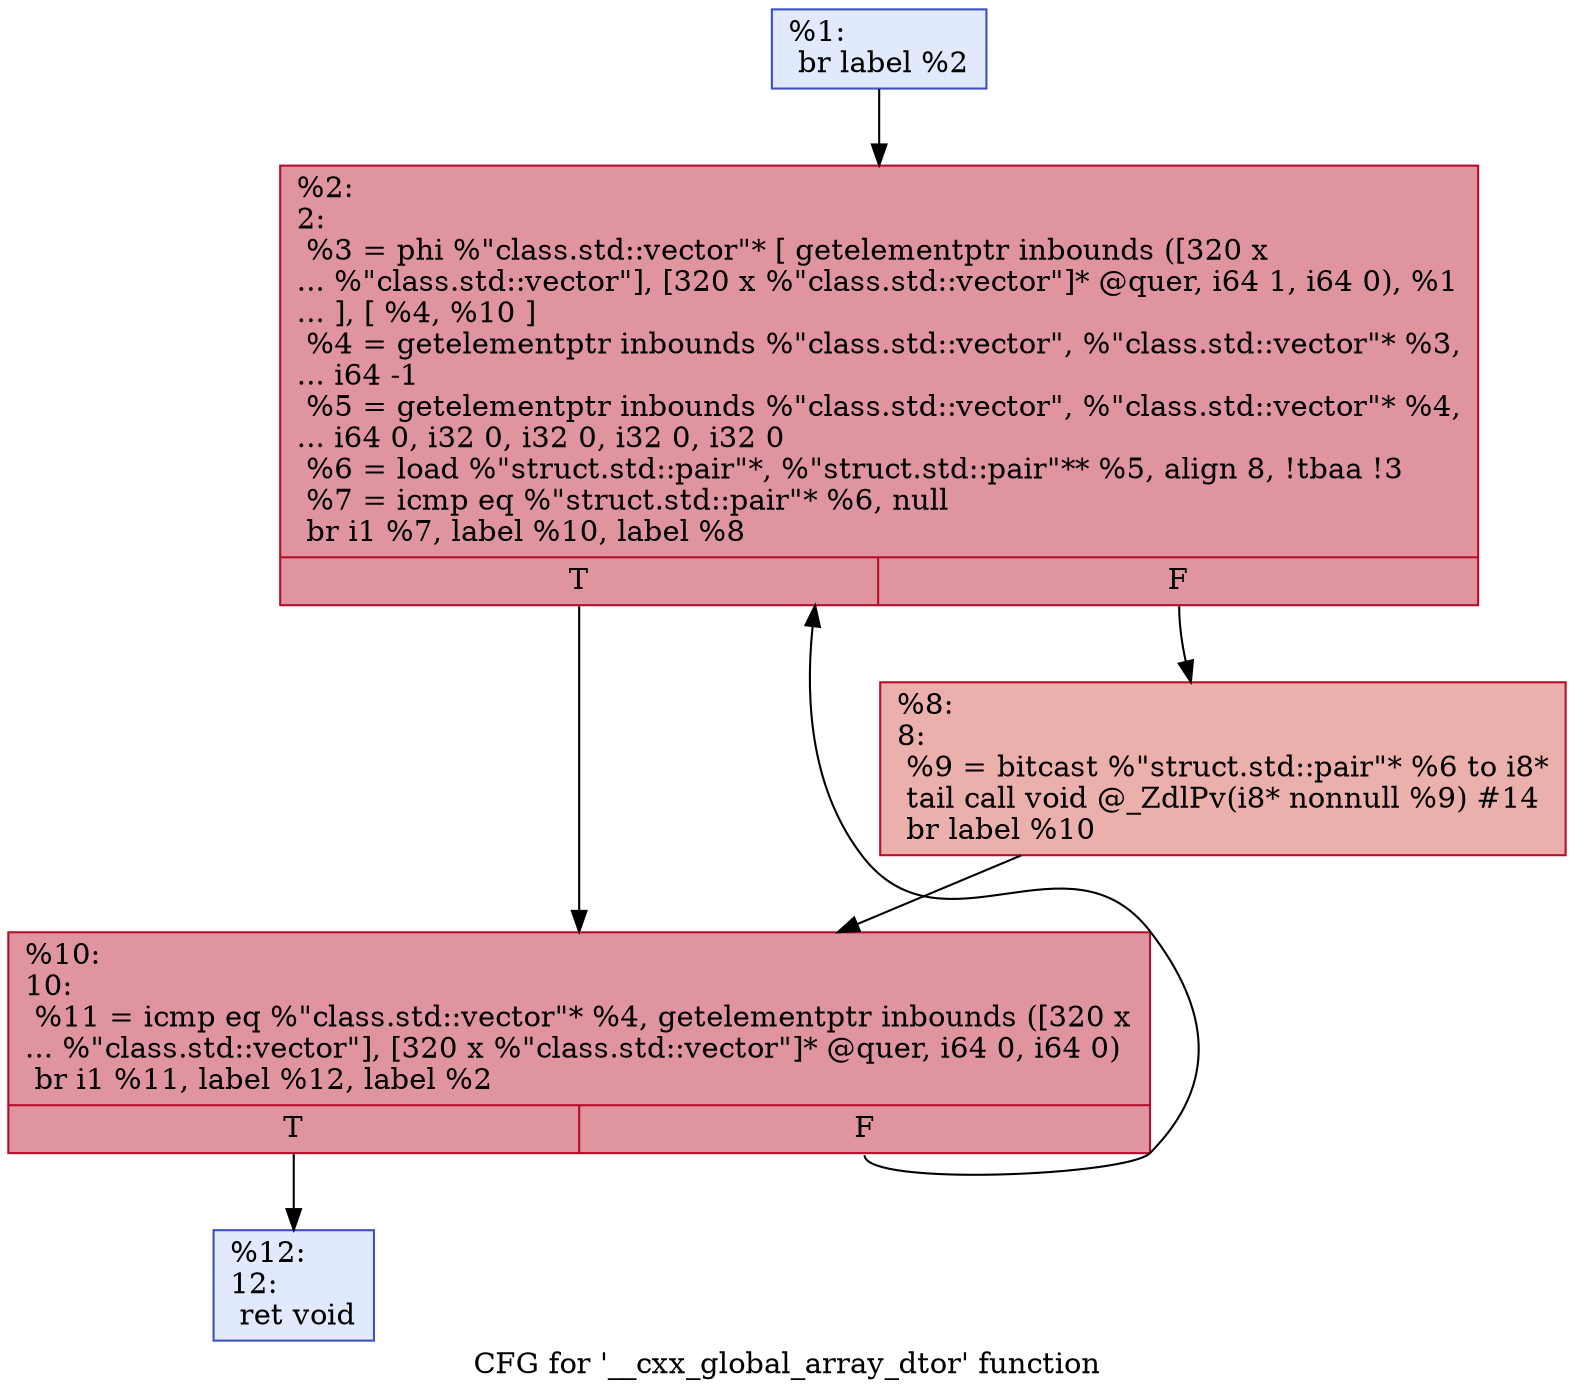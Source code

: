 digraph "CFG for '__cxx_global_array_dtor' function" {
	label="CFG for '__cxx_global_array_dtor' function";

	Node0x55a3c43fcee0 [shape=record,color="#3d50c3ff", style=filled, fillcolor="#b9d0f970",label="{%1:\l  br label %2\l}"];
	Node0x55a3c43fcee0 -> Node0x55a3c43fcf70;
	Node0x55a3c43fcf70 [shape=record,color="#b70d28ff", style=filled, fillcolor="#b70d2870",label="{%2:\l2:                                                \l  %3 = phi %\"class.std::vector\"* [ getelementptr inbounds ([320 x\l... %\"class.std::vector\"], [320 x %\"class.std::vector\"]* @quer, i64 1, i64 0), %1\l... ], [ %4, %10 ]\l  %4 = getelementptr inbounds %\"class.std::vector\", %\"class.std::vector\"* %3,\l... i64 -1\l  %5 = getelementptr inbounds %\"class.std::vector\", %\"class.std::vector\"* %4,\l... i64 0, i32 0, i32 0, i32 0, i32 0\l  %6 = load %\"struct.std::pair\"*, %\"struct.std::pair\"** %5, align 8, !tbaa !3\l  %7 = icmp eq %\"struct.std::pair\"* %6, null\l  br i1 %7, label %10, label %8\l|{<s0>T|<s1>F}}"];
	Node0x55a3c43fcf70:s0 -> Node0x55a3c43fd330;
	Node0x55a3c43fcf70:s1 -> Node0x55a3c43fe0c0;
	Node0x55a3c43fe0c0 [shape=record,color="#b70d28ff", style=filled, fillcolor="#d24b4070",label="{%8:\l8:                                                \l  %9 = bitcast %\"struct.std::pair\"* %6 to i8*\l  tail call void @_ZdlPv(i8* nonnull %9) #14\l  br label %10\l}"];
	Node0x55a3c43fe0c0 -> Node0x55a3c43fd330;
	Node0x55a3c43fd330 [shape=record,color="#b70d28ff", style=filled, fillcolor="#b70d2870",label="{%10:\l10:                                               \l  %11 = icmp eq %\"class.std::vector\"* %4, getelementptr inbounds ([320 x\l... %\"class.std::vector\"], [320 x %\"class.std::vector\"]* @quer, i64 0, i64 0)\l  br i1 %11, label %12, label %2\l|{<s0>T|<s1>F}}"];
	Node0x55a3c43fd330:s0 -> Node0x55a3c43fe660;
	Node0x55a3c43fd330:s1 -> Node0x55a3c43fcf70;
	Node0x55a3c43fe660 [shape=record,color="#3d50c3ff", style=filled, fillcolor="#b9d0f970",label="{%12:\l12:                                               \l  ret void\l}"];
}
